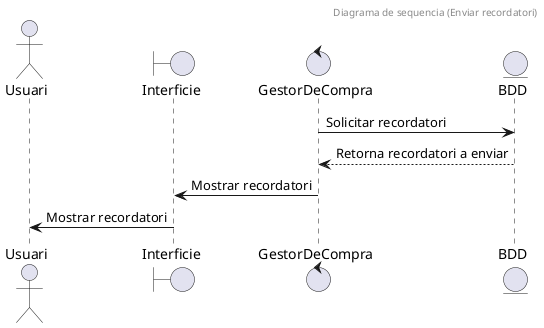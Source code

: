 @startuml
'https://plantuml.com/sequence-diagram
header "Diagrama de sequencia (Enviar recordatori)"

actor Usuari
boundary Interficie
control GestorDeCompra
entity BDD

GestorDeCompra -> BDD : Solicitar recordatori
BDD --> GestorDeCompra : Retorna recordatori a enviar
GestorDeCompra -> Interficie : Mostrar recordatori
Interficie -> Usuari : Mostrar recordatori

@enduml